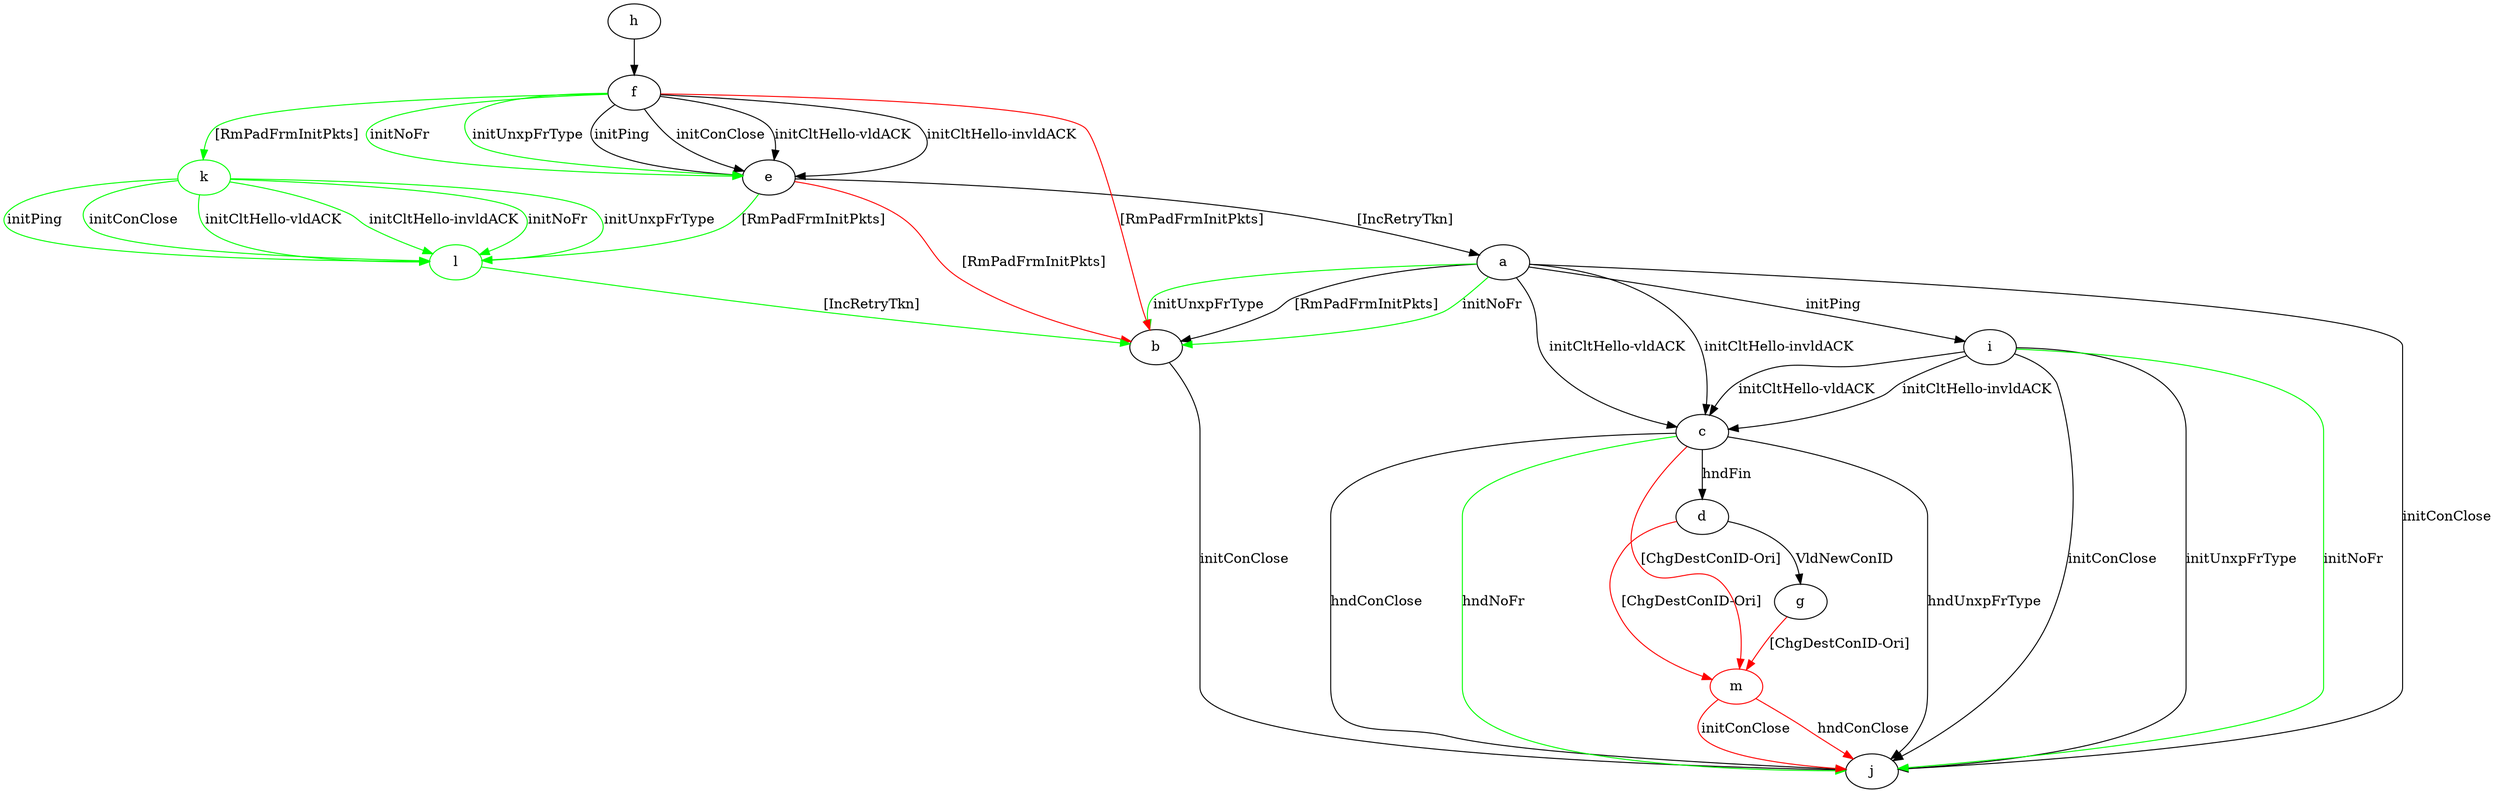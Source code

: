 digraph "" {
	a -> b	[key=0,
		label="[RmPadFrmInitPkts] "];
	a -> b	[key=1,
		color=green,
		label="initNoFr "];
	a -> b	[key=2,
		color=green,
		label="initUnxpFrType "];
	a -> c	[key=0,
		label="initCltHello-vldACK "];
	a -> c	[key=1,
		label="initCltHello-invldACK "];
	a -> i	[key=0,
		label="initPing "];
	a -> j	[key=0,
		label="initConClose "];
	b -> j	[key=0,
		label="initConClose "];
	c -> d	[key=0,
		label="hndFin "];
	c -> j	[key=0,
		label="hndUnxpFrType "];
	c -> j	[key=1,
		label="hndConClose "];
	c -> j	[key=2,
		color=green,
		label="hndNoFr "];
	m	[color=red];
	c -> m	[key=0,
		color=red,
		label="[ChgDestConID-Ori] "];
	d -> g	[key=0,
		label="VldNewConID "];
	d -> m	[key=0,
		color=red,
		label="[ChgDestConID-Ori] "];
	e -> a	[key=0,
		label="[IncRetryTkn] "];
	e -> b	[key=0,
		color=red,
		label="[RmPadFrmInitPkts] "];
	l	[color=green];
	e -> l	[key=0,
		color=green,
		label="[RmPadFrmInitPkts] "];
	f -> b	[key=0,
		color=red,
		label="[RmPadFrmInitPkts] "];
	f -> e	[key=0,
		label="initPing "];
	f -> e	[key=1,
		label="initConClose "];
	f -> e	[key=2,
		label="initCltHello-vldACK "];
	f -> e	[key=3,
		label="initCltHello-invldACK "];
	f -> e	[key=4,
		color=green,
		label="initNoFr "];
	f -> e	[key=5,
		color=green,
		label="initUnxpFrType "];
	k	[color=green];
	f -> k	[key=0,
		color=green,
		label="[RmPadFrmInitPkts] "];
	g -> m	[key=0,
		color=red,
		label="[ChgDestConID-Ori] "];
	h -> f	[key=0];
	i -> c	[key=0,
		label="initCltHello-vldACK "];
	i -> c	[key=1,
		label="initCltHello-invldACK "];
	i -> j	[key=0,
		label="initConClose "];
	i -> j	[key=1,
		label="initUnxpFrType "];
	i -> j	[key=2,
		color=green,
		label="initNoFr "];
	k -> l	[key=0,
		color=green,
		label="initPing "];
	k -> l	[key=1,
		color=green,
		label="initConClose "];
	k -> l	[key=2,
		color=green,
		label="initCltHello-vldACK "];
	k -> l	[key=3,
		color=green,
		label="initCltHello-invldACK "];
	k -> l	[key=4,
		color=green,
		label="initNoFr "];
	k -> l	[key=5,
		color=green,
		label="initUnxpFrType "];
	l -> b	[key=0,
		color=green,
		label="[IncRetryTkn] "];
	m -> j	[key=0,
		color=red,
		label="initConClose "];
	m -> j	[key=1,
		color=red,
		label="hndConClose "];
}
